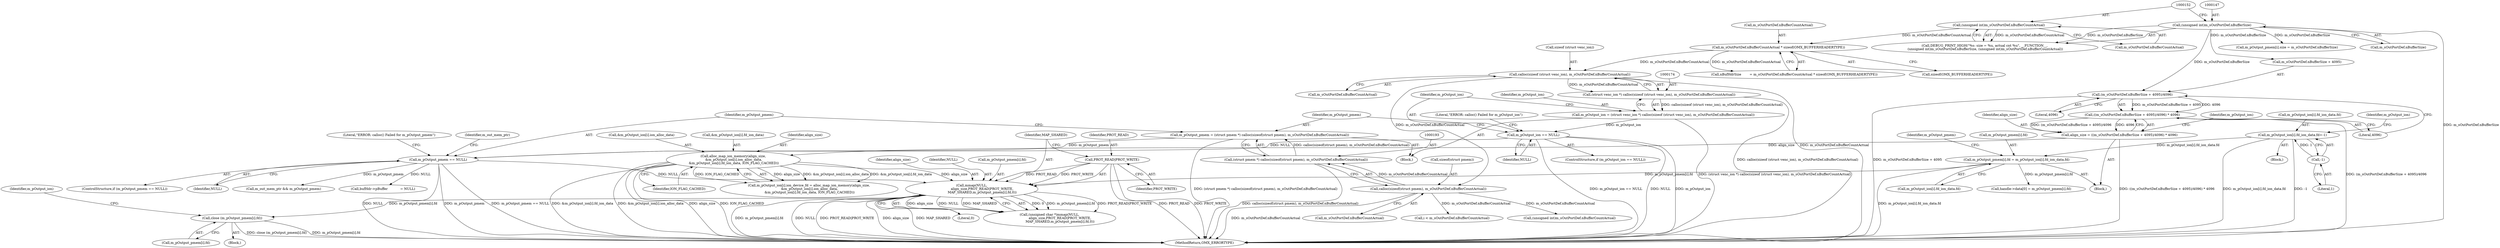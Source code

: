 digraph "0_Android_d575ecf607056d8e3328ef2eb56c52e98f81e87d_0@array" {
"1000481" [label="(Call,close (m_pOutput_pmem[i].fd))"];
"1000457" [label="(Call,mmap(NULL,\n                    align_size,PROT_READ|PROT_WRITE,\n                    MAP_SHARED,m_pOutput_pmem[i].fd,0))"];
"1000201" [label="(Call,m_pOutput_pmem == NULL)"];
"1000190" [label="(Call,m_pOutput_pmem = (struct pmem *) calloc(sizeof(struct pmem), m_sOutPortDef.nBufferCountActual))"];
"1000192" [label="(Call,(struct pmem *) calloc(sizeof(struct pmem), m_sOutPortDef.nBufferCountActual))"];
"1000194" [label="(Call,calloc(sizeof(struct pmem), m_sOutPortDef.nBufferCountActual))"];
"1000175" [label="(Call,calloc(sizeof (struct venc_ion), m_sOutPortDef.nBufferCountActual))"];
"1000158" [label="(Call,m_sOutPortDef.nBufferCountActual * sizeof(OMX_BUFFERHEADERTYPE))"];
"1000151" [label="(Call,(unsigned int)m_sOutPortDef.nBufferCountActual)"];
"1000182" [label="(Call,m_pOutput_ion == NULL)"];
"1000171" [label="(Call,m_pOutput_ion = (struct venc_ion *) calloc(sizeof (struct venc_ion), m_sOutPortDef.nBufferCountActual))"];
"1000173" [label="(Call,(struct venc_ion *) calloc(sizeof (struct venc_ion), m_sOutPortDef.nBufferCountActual))"];
"1000379" [label="(Call,alloc_map_ion_memory(align_size,\n &m_pOutput_ion[i].ion_alloc_data,\n &m_pOutput_ion[i].fd_ion_data, ION_FLAG_CACHED))"];
"1000362" [label="(Call,align_size = ((m_sOutPortDef.nBufferSize + 4095)/4096) * 4096)"];
"1000364" [label="(Call,((m_sOutPortDef.nBufferSize + 4095)/4096) * 4096)"];
"1000365" [label="(Call,(m_sOutPortDef.nBufferSize + 4095)/4096)"];
"1000146" [label="(Call,(unsigned int)m_sOutPortDef.nBufferSize)"];
"1000460" [label="(Call,PROT_READ|PROT_WRITE)"];
"1000407" [label="(Call,m_pOutput_pmem[i].fd = m_pOutput_ion[i].fd_ion_data.fd)"];
"1000295" [label="(Call,m_pOutput_ion[i].fd_ion_data.fd=-1)"];
"1000303" [label="(Call,-1)"];
"1000363" [label="(Identifier,align_size)"];
"1000420" [label="(Call,m_pOutput_pmem[i].size = m_sOutPortDef.nBufferSize)"];
"1000463" [label="(Identifier,MAP_SHARED)"];
"1000393" [label="(Identifier,ION_FLAG_CACHED)"];
"1000457" [label="(Call,mmap(NULL,\n                    align_size,PROT_READ|PROT_WRITE,\n                    MAP_SHARED,m_pOutput_pmem[i].fd,0))"];
"1000387" [label="(Call,&m_pOutput_ion[i].fd_ion_data)"];
"1000148" [label="(Call,m_sOutPortDef.nBufferSize)"];
"1000459" [label="(Identifier,align_size)"];
"1000184" [label="(Identifier,NULL)"];
"1000159" [label="(Call,m_sOutPortDef.nBufferCountActual)"];
"1000172" [label="(Identifier,m_pOutput_ion)"];
"1000181" [label="(ControlStructure,if (m_pOutput_ion == NULL))"];
"1000478" [label="(Block,)"];
"1000203" [label="(Identifier,NULL)"];
"1000190" [label="(Call,m_pOutput_pmem = (struct pmem *) calloc(sizeof(struct pmem), m_sOutPortDef.nBufferCountActual))"];
"1000228" [label="(Block,)"];
"1000524" [label="(Call,handle->data[0] = m_pOutput_pmem[i].fd)"];
"1000364" [label="(Call,((m_sOutPortDef.nBufferSize + 4095)/4096) * 4096)"];
"1000371" [label="(Literal,4096)"];
"1000192" [label="(Call,(struct pmem *) calloc(sizeof(struct pmem), m_sOutPortDef.nBufferCountActual))"];
"1000187" [label="(Literal,\"ERROR: calloc() Failed for m_pOutput_ion\")"];
"1000408" [label="(Call,m_pOutput_pmem[i].fd)"];
"1000138" [label="(Block,)"];
"1000366" [label="(Call,m_sOutPortDef.nBufferSize + 4095)"];
"1000171" [label="(Call,m_pOutput_ion = (struct venc_ion *) calloc(sizeof (struct venc_ion), m_sOutPortDef.nBufferCountActual))"];
"1000202" [label="(Identifier,m_pOutput_pmem)"];
"1000481" [label="(Call,close (m_pOutput_pmem[i].fd))"];
"1000323" [label="(Call,(unsigned int)m_sOutPortDef.nBufferCountActual)"];
"1000183" [label="(Identifier,m_pOutput_ion)"];
"1000151" [label="(Call,(unsigned int)m_sOutPortDef.nBufferCountActual)"];
"1000376" [label="(Identifier,m_pOutput_ion)"];
"1000296" [label="(Call,m_pOutput_ion[i].fd_ion_data.fd)"];
"1000462" [label="(Identifier,PROT_WRITE)"];
"1000413" [label="(Call,m_pOutput_ion[i].fd_ion_data.fd)"];
"1000146" [label="(Call,(unsigned int)m_sOutPortDef.nBufferSize)"];
"1000304" [label="(Literal,1)"];
"1000210" [label="(Call,m_out_mem_ptr && m_pOutput_pmem)"];
"1000153" [label="(Call,m_sOutPortDef.nBufferCountActual)"];
"1000365" [label="(Call,(m_sOutPortDef.nBufferSize + 4095)/4096)"];
"1000156" [label="(Call,nBufHdrSize        = m_sOutPortDef.nBufferCountActual * sizeof(OMX_BUFFERHEADERTYPE))"];
"1000201" [label="(Call,m_pOutput_pmem == NULL)"];
"1000176" [label="(Call,sizeof (struct venc_ion))"];
"1000460" [label="(Call,PROT_READ|PROT_WRITE)"];
"1000303" [label="(Call,-1)"];
"1000197" [label="(Call,m_sOutPortDef.nBufferCountActual)"];
"1000372" [label="(Literal,4096)"];
"1000272" [label="(Call,bufHdr->pBuffer            = NULL)"];
"1000175" [label="(Call,calloc(sizeof (struct venc_ion), m_sOutPortDef.nBufferCountActual))"];
"1000373" [label="(Call,m_pOutput_ion[i].ion_device_fd = alloc_map_ion_memory(align_size,\n &m_pOutput_ion[i].ion_alloc_data,\n &m_pOutput_ion[i].fd_ion_data, ION_FLAG_CACHED))"];
"1000490" [label="(Identifier,m_pOutput_ion)"];
"1000407" [label="(Call,m_pOutput_pmem[i].fd = m_pOutput_ion[i].fd_ion_data.fd)"];
"1000458" [label="(Identifier,NULL)"];
"1000173" [label="(Call,(struct venc_ion *) calloc(sizeof (struct venc_ion), m_sOutPortDef.nBufferCountActual))"];
"1000158" [label="(Call,m_sOutPortDef.nBufferCountActual * sizeof(OMX_BUFFERHEADERTYPE))"];
"1000380" [label="(Identifier,align_size)"];
"1000455" [label="(Call,(unsigned char *)mmap(NULL,\n                    align_size,PROT_READ|PROT_WRITE,\n                    MAP_SHARED,m_pOutput_pmem[i].fd,0))"];
"1000461" [label="(Identifier,PROT_READ)"];
"1000182" [label="(Call,m_pOutput_ion == NULL)"];
"1000162" [label="(Call,sizeof(OMX_BUFFERHEADERTYPE))"];
"1000221" [label="(Call,i < m_sOutPortDef.nBufferCountActual)"];
"1000379" [label="(Call,alloc_map_ion_memory(align_size,\n &m_pOutput_ion[i].ion_alloc_data,\n &m_pOutput_ion[i].fd_ion_data, ION_FLAG_CACHED))"];
"1000191" [label="(Identifier,m_pOutput_pmem)"];
"1000200" [label="(ControlStructure,if (m_pOutput_pmem == NULL))"];
"1000309" [label="(Identifier,m_pOutput_ion)"];
"1000361" [label="(Block,)"];
"1000423" [label="(Identifier,m_pOutput_pmem)"];
"1000178" [label="(Call,m_sOutPortDef.nBufferCountActual)"];
"1000619" [label="(MethodReturn,OMX_ERRORTYPE)"];
"1000195" [label="(Call,sizeof(struct pmem))"];
"1000206" [label="(Literal,\"ERROR: calloc() Failed for m_pOutput_pmem\")"];
"1000482" [label="(Call,m_pOutput_pmem[i].fd)"];
"1000295" [label="(Call,m_pOutput_ion[i].fd_ion_data.fd=-1)"];
"1000362" [label="(Call,align_size = ((m_sOutPortDef.nBufferSize + 4095)/4096) * 4096)"];
"1000194" [label="(Call,calloc(sizeof(struct pmem), m_sOutPortDef.nBufferCountActual))"];
"1000211" [label="(Identifier,m_out_mem_ptr)"];
"1000381" [label="(Call,&m_pOutput_ion[i].ion_alloc_data)"];
"1000143" [label="(Call,DEBUG_PRINT_HIGH(\"%s: size = %u, actual cnt %u\", __FUNCTION__,\n (unsigned int)m_sOutPortDef.nBufferSize, (unsigned int)m_sOutPortDef.nBufferCountActual))"];
"1000464" [label="(Call,m_pOutput_pmem[i].fd)"];
"1000469" [label="(Literal,0)"];
"1000481" -> "1000478"  [label="AST: "];
"1000481" -> "1000482"  [label="CFG: "];
"1000482" -> "1000481"  [label="AST: "];
"1000490" -> "1000481"  [label="CFG: "];
"1000481" -> "1000619"  [label="DDG: close (m_pOutput_pmem[i].fd)"];
"1000481" -> "1000619"  [label="DDG: m_pOutput_pmem[i].fd"];
"1000457" -> "1000481"  [label="DDG: m_pOutput_pmem[i].fd"];
"1000457" -> "1000455"  [label="AST: "];
"1000457" -> "1000469"  [label="CFG: "];
"1000458" -> "1000457"  [label="AST: "];
"1000459" -> "1000457"  [label="AST: "];
"1000460" -> "1000457"  [label="AST: "];
"1000463" -> "1000457"  [label="AST: "];
"1000464" -> "1000457"  [label="AST: "];
"1000469" -> "1000457"  [label="AST: "];
"1000455" -> "1000457"  [label="CFG: "];
"1000457" -> "1000619"  [label="DDG: PROT_READ|PROT_WRITE"];
"1000457" -> "1000619"  [label="DDG: align_size"];
"1000457" -> "1000619"  [label="DDG: MAP_SHARED"];
"1000457" -> "1000619"  [label="DDG: m_pOutput_pmem[i].fd"];
"1000457" -> "1000619"  [label="DDG: NULL"];
"1000457" -> "1000455"  [label="DDG: 0"];
"1000457" -> "1000455"  [label="DDG: m_pOutput_pmem[i].fd"];
"1000457" -> "1000455"  [label="DDG: PROT_READ|PROT_WRITE"];
"1000457" -> "1000455"  [label="DDG: align_size"];
"1000457" -> "1000455"  [label="DDG: NULL"];
"1000457" -> "1000455"  [label="DDG: MAP_SHARED"];
"1000201" -> "1000457"  [label="DDG: NULL"];
"1000379" -> "1000457"  [label="DDG: align_size"];
"1000460" -> "1000457"  [label="DDG: PROT_READ"];
"1000460" -> "1000457"  [label="DDG: PROT_WRITE"];
"1000407" -> "1000457"  [label="DDG: m_pOutput_pmem[i].fd"];
"1000201" -> "1000200"  [label="AST: "];
"1000201" -> "1000203"  [label="CFG: "];
"1000202" -> "1000201"  [label="AST: "];
"1000203" -> "1000201"  [label="AST: "];
"1000206" -> "1000201"  [label="CFG: "];
"1000211" -> "1000201"  [label="CFG: "];
"1000201" -> "1000619"  [label="DDG: m_pOutput_pmem == NULL"];
"1000201" -> "1000619"  [label="DDG: NULL"];
"1000201" -> "1000619"  [label="DDG: m_pOutput_pmem"];
"1000190" -> "1000201"  [label="DDG: m_pOutput_pmem"];
"1000182" -> "1000201"  [label="DDG: NULL"];
"1000201" -> "1000210"  [label="DDG: m_pOutput_pmem"];
"1000201" -> "1000272"  [label="DDG: NULL"];
"1000190" -> "1000138"  [label="AST: "];
"1000190" -> "1000192"  [label="CFG: "];
"1000191" -> "1000190"  [label="AST: "];
"1000192" -> "1000190"  [label="AST: "];
"1000202" -> "1000190"  [label="CFG: "];
"1000190" -> "1000619"  [label="DDG: (struct pmem *) calloc(sizeof(struct pmem), m_sOutPortDef.nBufferCountActual)"];
"1000192" -> "1000190"  [label="DDG: calloc(sizeof(struct pmem), m_sOutPortDef.nBufferCountActual)"];
"1000192" -> "1000194"  [label="CFG: "];
"1000193" -> "1000192"  [label="AST: "];
"1000194" -> "1000192"  [label="AST: "];
"1000192" -> "1000619"  [label="DDG: calloc(sizeof(struct pmem), m_sOutPortDef.nBufferCountActual)"];
"1000194" -> "1000192"  [label="DDG: m_sOutPortDef.nBufferCountActual"];
"1000194" -> "1000197"  [label="CFG: "];
"1000195" -> "1000194"  [label="AST: "];
"1000197" -> "1000194"  [label="AST: "];
"1000194" -> "1000619"  [label="DDG: m_sOutPortDef.nBufferCountActual"];
"1000175" -> "1000194"  [label="DDG: m_sOutPortDef.nBufferCountActual"];
"1000194" -> "1000221"  [label="DDG: m_sOutPortDef.nBufferCountActual"];
"1000194" -> "1000323"  [label="DDG: m_sOutPortDef.nBufferCountActual"];
"1000175" -> "1000173"  [label="AST: "];
"1000175" -> "1000178"  [label="CFG: "];
"1000176" -> "1000175"  [label="AST: "];
"1000178" -> "1000175"  [label="AST: "];
"1000173" -> "1000175"  [label="CFG: "];
"1000175" -> "1000619"  [label="DDG: m_sOutPortDef.nBufferCountActual"];
"1000175" -> "1000173"  [label="DDG: m_sOutPortDef.nBufferCountActual"];
"1000158" -> "1000175"  [label="DDG: m_sOutPortDef.nBufferCountActual"];
"1000158" -> "1000156"  [label="AST: "];
"1000158" -> "1000162"  [label="CFG: "];
"1000159" -> "1000158"  [label="AST: "];
"1000162" -> "1000158"  [label="AST: "];
"1000156" -> "1000158"  [label="CFG: "];
"1000158" -> "1000156"  [label="DDG: m_sOutPortDef.nBufferCountActual"];
"1000151" -> "1000158"  [label="DDG: m_sOutPortDef.nBufferCountActual"];
"1000151" -> "1000143"  [label="AST: "];
"1000151" -> "1000153"  [label="CFG: "];
"1000152" -> "1000151"  [label="AST: "];
"1000153" -> "1000151"  [label="AST: "];
"1000143" -> "1000151"  [label="CFG: "];
"1000151" -> "1000143"  [label="DDG: m_sOutPortDef.nBufferCountActual"];
"1000182" -> "1000181"  [label="AST: "];
"1000182" -> "1000184"  [label="CFG: "];
"1000183" -> "1000182"  [label="AST: "];
"1000184" -> "1000182"  [label="AST: "];
"1000187" -> "1000182"  [label="CFG: "];
"1000191" -> "1000182"  [label="CFG: "];
"1000182" -> "1000619"  [label="DDG: m_pOutput_ion == NULL"];
"1000182" -> "1000619"  [label="DDG: NULL"];
"1000182" -> "1000619"  [label="DDG: m_pOutput_ion"];
"1000171" -> "1000182"  [label="DDG: m_pOutput_ion"];
"1000171" -> "1000138"  [label="AST: "];
"1000171" -> "1000173"  [label="CFG: "];
"1000172" -> "1000171"  [label="AST: "];
"1000173" -> "1000171"  [label="AST: "];
"1000183" -> "1000171"  [label="CFG: "];
"1000171" -> "1000619"  [label="DDG: (struct venc_ion *) calloc(sizeof (struct venc_ion), m_sOutPortDef.nBufferCountActual)"];
"1000173" -> "1000171"  [label="DDG: calloc(sizeof (struct venc_ion), m_sOutPortDef.nBufferCountActual)"];
"1000174" -> "1000173"  [label="AST: "];
"1000173" -> "1000619"  [label="DDG: calloc(sizeof (struct venc_ion), m_sOutPortDef.nBufferCountActual)"];
"1000379" -> "1000373"  [label="AST: "];
"1000379" -> "1000393"  [label="CFG: "];
"1000380" -> "1000379"  [label="AST: "];
"1000381" -> "1000379"  [label="AST: "];
"1000387" -> "1000379"  [label="AST: "];
"1000393" -> "1000379"  [label="AST: "];
"1000373" -> "1000379"  [label="CFG: "];
"1000379" -> "1000619"  [label="DDG: align_size"];
"1000379" -> "1000619"  [label="DDG: ION_FLAG_CACHED"];
"1000379" -> "1000619"  [label="DDG: &m_pOutput_ion[i].fd_ion_data"];
"1000379" -> "1000619"  [label="DDG: &m_pOutput_ion[i].ion_alloc_data"];
"1000379" -> "1000373"  [label="DDG: align_size"];
"1000379" -> "1000373"  [label="DDG: &m_pOutput_ion[i].ion_alloc_data"];
"1000379" -> "1000373"  [label="DDG: &m_pOutput_ion[i].fd_ion_data"];
"1000379" -> "1000373"  [label="DDG: ION_FLAG_CACHED"];
"1000362" -> "1000379"  [label="DDG: align_size"];
"1000362" -> "1000361"  [label="AST: "];
"1000362" -> "1000364"  [label="CFG: "];
"1000363" -> "1000362"  [label="AST: "];
"1000364" -> "1000362"  [label="AST: "];
"1000376" -> "1000362"  [label="CFG: "];
"1000362" -> "1000619"  [label="DDG: ((m_sOutPortDef.nBufferSize + 4095)/4096) * 4096"];
"1000364" -> "1000362"  [label="DDG: (m_sOutPortDef.nBufferSize + 4095)/4096"];
"1000364" -> "1000362"  [label="DDG: 4096"];
"1000364" -> "1000372"  [label="CFG: "];
"1000365" -> "1000364"  [label="AST: "];
"1000372" -> "1000364"  [label="AST: "];
"1000364" -> "1000619"  [label="DDG: (m_sOutPortDef.nBufferSize + 4095)/4096"];
"1000365" -> "1000364"  [label="DDG: m_sOutPortDef.nBufferSize + 4095"];
"1000365" -> "1000364"  [label="DDG: 4096"];
"1000365" -> "1000371"  [label="CFG: "];
"1000366" -> "1000365"  [label="AST: "];
"1000371" -> "1000365"  [label="AST: "];
"1000372" -> "1000365"  [label="CFG: "];
"1000365" -> "1000619"  [label="DDG: m_sOutPortDef.nBufferSize + 4095"];
"1000146" -> "1000365"  [label="DDG: m_sOutPortDef.nBufferSize"];
"1000146" -> "1000143"  [label="AST: "];
"1000146" -> "1000148"  [label="CFG: "];
"1000147" -> "1000146"  [label="AST: "];
"1000148" -> "1000146"  [label="AST: "];
"1000152" -> "1000146"  [label="CFG: "];
"1000146" -> "1000619"  [label="DDG: m_sOutPortDef.nBufferSize"];
"1000146" -> "1000143"  [label="DDG: m_sOutPortDef.nBufferSize"];
"1000146" -> "1000366"  [label="DDG: m_sOutPortDef.nBufferSize"];
"1000146" -> "1000420"  [label="DDG: m_sOutPortDef.nBufferSize"];
"1000460" -> "1000462"  [label="CFG: "];
"1000461" -> "1000460"  [label="AST: "];
"1000462" -> "1000460"  [label="AST: "];
"1000463" -> "1000460"  [label="CFG: "];
"1000460" -> "1000619"  [label="DDG: PROT_READ"];
"1000460" -> "1000619"  [label="DDG: PROT_WRITE"];
"1000407" -> "1000361"  [label="AST: "];
"1000407" -> "1000413"  [label="CFG: "];
"1000408" -> "1000407"  [label="AST: "];
"1000413" -> "1000407"  [label="AST: "];
"1000423" -> "1000407"  [label="CFG: "];
"1000407" -> "1000619"  [label="DDG: m_pOutput_ion[i].fd_ion_data.fd"];
"1000295" -> "1000407"  [label="DDG: m_pOutput_ion[i].fd_ion_data.fd"];
"1000407" -> "1000524"  [label="DDG: m_pOutput_pmem[i].fd"];
"1000295" -> "1000228"  [label="AST: "];
"1000295" -> "1000303"  [label="CFG: "];
"1000296" -> "1000295"  [label="AST: "];
"1000303" -> "1000295"  [label="AST: "];
"1000309" -> "1000295"  [label="CFG: "];
"1000295" -> "1000619"  [label="DDG: m_pOutput_ion[i].fd_ion_data.fd"];
"1000295" -> "1000619"  [label="DDG: -1"];
"1000303" -> "1000295"  [label="DDG: 1"];
"1000303" -> "1000304"  [label="CFG: "];
"1000304" -> "1000303"  [label="AST: "];
}
